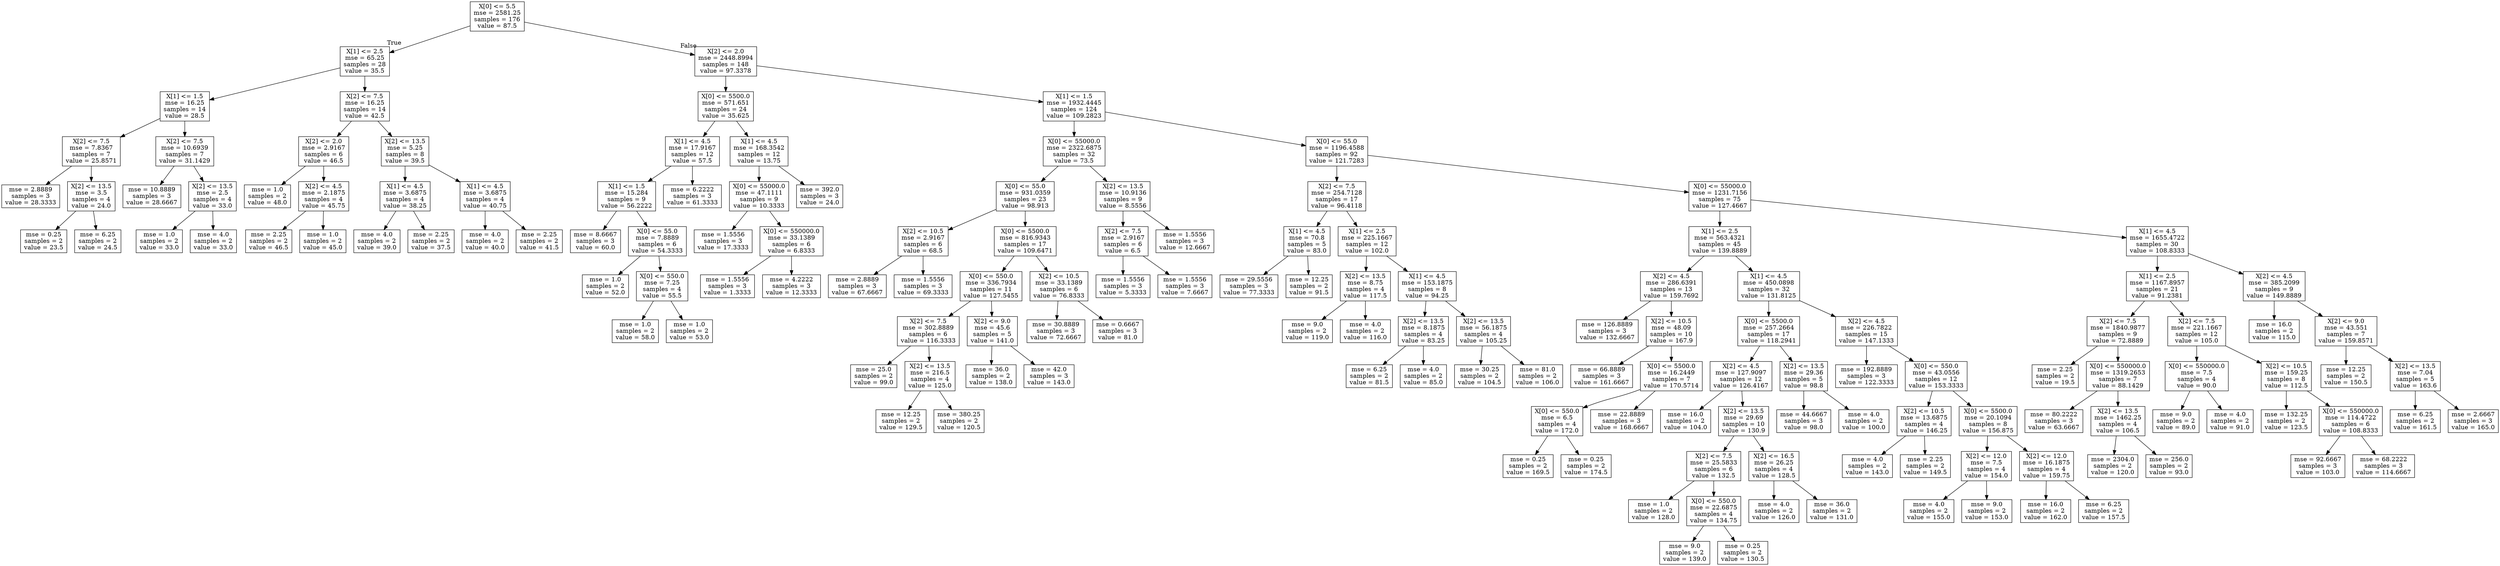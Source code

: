digraph Tree {
node [shape=box] ;
0 [label="X[0] <= 5.5\nmse = 2581.25\nsamples = 176\nvalue = 87.5"] ;
1 [label="X[1] <= 2.5\nmse = 65.25\nsamples = 28\nvalue = 35.5"] ;
0 -> 1 [labeldistance=2.5, labelangle=45, headlabel="True"] ;
2 [label="X[1] <= 1.5\nmse = 16.25\nsamples = 14\nvalue = 28.5"] ;
1 -> 2 ;
3 [label="X[2] <= 7.5\nmse = 7.8367\nsamples = 7\nvalue = 25.8571"] ;
2 -> 3 ;
4 [label="mse = 2.8889\nsamples = 3\nvalue = 28.3333"] ;
3 -> 4 ;
5 [label="X[2] <= 13.5\nmse = 3.5\nsamples = 4\nvalue = 24.0"] ;
3 -> 5 ;
6 [label="mse = 0.25\nsamples = 2\nvalue = 23.5"] ;
5 -> 6 ;
7 [label="mse = 6.25\nsamples = 2\nvalue = 24.5"] ;
5 -> 7 ;
8 [label="X[2] <= 7.5\nmse = 10.6939\nsamples = 7\nvalue = 31.1429"] ;
2 -> 8 ;
9 [label="mse = 10.8889\nsamples = 3\nvalue = 28.6667"] ;
8 -> 9 ;
10 [label="X[2] <= 13.5\nmse = 2.5\nsamples = 4\nvalue = 33.0"] ;
8 -> 10 ;
11 [label="mse = 1.0\nsamples = 2\nvalue = 33.0"] ;
10 -> 11 ;
12 [label="mse = 4.0\nsamples = 2\nvalue = 33.0"] ;
10 -> 12 ;
13 [label="X[2] <= 7.5\nmse = 16.25\nsamples = 14\nvalue = 42.5"] ;
1 -> 13 ;
14 [label="X[2] <= 2.0\nmse = 2.9167\nsamples = 6\nvalue = 46.5"] ;
13 -> 14 ;
15 [label="mse = 1.0\nsamples = 2\nvalue = 48.0"] ;
14 -> 15 ;
16 [label="X[2] <= 4.5\nmse = 2.1875\nsamples = 4\nvalue = 45.75"] ;
14 -> 16 ;
17 [label="mse = 2.25\nsamples = 2\nvalue = 46.5"] ;
16 -> 17 ;
18 [label="mse = 1.0\nsamples = 2\nvalue = 45.0"] ;
16 -> 18 ;
19 [label="X[2] <= 13.5\nmse = 5.25\nsamples = 8\nvalue = 39.5"] ;
13 -> 19 ;
20 [label="X[1] <= 4.5\nmse = 3.6875\nsamples = 4\nvalue = 38.25"] ;
19 -> 20 ;
21 [label="mse = 4.0\nsamples = 2\nvalue = 39.0"] ;
20 -> 21 ;
22 [label="mse = 2.25\nsamples = 2\nvalue = 37.5"] ;
20 -> 22 ;
23 [label="X[1] <= 4.5\nmse = 3.6875\nsamples = 4\nvalue = 40.75"] ;
19 -> 23 ;
24 [label="mse = 4.0\nsamples = 2\nvalue = 40.0"] ;
23 -> 24 ;
25 [label="mse = 2.25\nsamples = 2\nvalue = 41.5"] ;
23 -> 25 ;
26 [label="X[2] <= 2.0\nmse = 2448.8994\nsamples = 148\nvalue = 97.3378"] ;
0 -> 26 [labeldistance=2.5, labelangle=-45, headlabel="False"] ;
27 [label="X[0] <= 5500.0\nmse = 571.651\nsamples = 24\nvalue = 35.625"] ;
26 -> 27 ;
28 [label="X[1] <= 4.5\nmse = 17.9167\nsamples = 12\nvalue = 57.5"] ;
27 -> 28 ;
29 [label="X[1] <= 1.5\nmse = 15.284\nsamples = 9\nvalue = 56.2222"] ;
28 -> 29 ;
30 [label="mse = 8.6667\nsamples = 3\nvalue = 60.0"] ;
29 -> 30 ;
31 [label="X[0] <= 55.0\nmse = 7.8889\nsamples = 6\nvalue = 54.3333"] ;
29 -> 31 ;
32 [label="mse = 1.0\nsamples = 2\nvalue = 52.0"] ;
31 -> 32 ;
33 [label="X[0] <= 550.0\nmse = 7.25\nsamples = 4\nvalue = 55.5"] ;
31 -> 33 ;
34 [label="mse = 1.0\nsamples = 2\nvalue = 58.0"] ;
33 -> 34 ;
35 [label="mse = 1.0\nsamples = 2\nvalue = 53.0"] ;
33 -> 35 ;
36 [label="mse = 6.2222\nsamples = 3\nvalue = 61.3333"] ;
28 -> 36 ;
37 [label="X[1] <= 4.5\nmse = 168.3542\nsamples = 12\nvalue = 13.75"] ;
27 -> 37 ;
38 [label="X[0] <= 55000.0\nmse = 47.1111\nsamples = 9\nvalue = 10.3333"] ;
37 -> 38 ;
39 [label="mse = 1.5556\nsamples = 3\nvalue = 17.3333"] ;
38 -> 39 ;
40 [label="X[0] <= 550000.0\nmse = 33.1389\nsamples = 6\nvalue = 6.8333"] ;
38 -> 40 ;
41 [label="mse = 1.5556\nsamples = 3\nvalue = 1.3333"] ;
40 -> 41 ;
42 [label="mse = 4.2222\nsamples = 3\nvalue = 12.3333"] ;
40 -> 42 ;
43 [label="mse = 392.0\nsamples = 3\nvalue = 24.0"] ;
37 -> 43 ;
44 [label="X[1] <= 1.5\nmse = 1932.4445\nsamples = 124\nvalue = 109.2823"] ;
26 -> 44 ;
45 [label="X[0] <= 55000.0\nmse = 2322.6875\nsamples = 32\nvalue = 73.5"] ;
44 -> 45 ;
46 [label="X[0] <= 55.0\nmse = 931.0359\nsamples = 23\nvalue = 98.913"] ;
45 -> 46 ;
47 [label="X[2] <= 10.5\nmse = 2.9167\nsamples = 6\nvalue = 68.5"] ;
46 -> 47 ;
48 [label="mse = 2.8889\nsamples = 3\nvalue = 67.6667"] ;
47 -> 48 ;
49 [label="mse = 1.5556\nsamples = 3\nvalue = 69.3333"] ;
47 -> 49 ;
50 [label="X[0] <= 5500.0\nmse = 816.9343\nsamples = 17\nvalue = 109.6471"] ;
46 -> 50 ;
51 [label="X[0] <= 550.0\nmse = 336.7934\nsamples = 11\nvalue = 127.5455"] ;
50 -> 51 ;
52 [label="X[2] <= 7.5\nmse = 302.8889\nsamples = 6\nvalue = 116.3333"] ;
51 -> 52 ;
53 [label="mse = 25.0\nsamples = 2\nvalue = 99.0"] ;
52 -> 53 ;
54 [label="X[2] <= 13.5\nmse = 216.5\nsamples = 4\nvalue = 125.0"] ;
52 -> 54 ;
55 [label="mse = 12.25\nsamples = 2\nvalue = 129.5"] ;
54 -> 55 ;
56 [label="mse = 380.25\nsamples = 2\nvalue = 120.5"] ;
54 -> 56 ;
57 [label="X[2] <= 9.0\nmse = 45.6\nsamples = 5\nvalue = 141.0"] ;
51 -> 57 ;
58 [label="mse = 36.0\nsamples = 2\nvalue = 138.0"] ;
57 -> 58 ;
59 [label="mse = 42.0\nsamples = 3\nvalue = 143.0"] ;
57 -> 59 ;
60 [label="X[2] <= 10.5\nmse = 33.1389\nsamples = 6\nvalue = 76.8333"] ;
50 -> 60 ;
61 [label="mse = 30.8889\nsamples = 3\nvalue = 72.6667"] ;
60 -> 61 ;
62 [label="mse = 0.6667\nsamples = 3\nvalue = 81.0"] ;
60 -> 62 ;
63 [label="X[2] <= 13.5\nmse = 10.9136\nsamples = 9\nvalue = 8.5556"] ;
45 -> 63 ;
64 [label="X[2] <= 7.5\nmse = 2.9167\nsamples = 6\nvalue = 6.5"] ;
63 -> 64 ;
65 [label="mse = 1.5556\nsamples = 3\nvalue = 5.3333"] ;
64 -> 65 ;
66 [label="mse = 1.5556\nsamples = 3\nvalue = 7.6667"] ;
64 -> 66 ;
67 [label="mse = 1.5556\nsamples = 3\nvalue = 12.6667"] ;
63 -> 67 ;
68 [label="X[0] <= 55.0\nmse = 1196.4588\nsamples = 92\nvalue = 121.7283"] ;
44 -> 68 ;
69 [label="X[2] <= 7.5\nmse = 254.7128\nsamples = 17\nvalue = 96.4118"] ;
68 -> 69 ;
70 [label="X[1] <= 4.5\nmse = 70.8\nsamples = 5\nvalue = 83.0"] ;
69 -> 70 ;
71 [label="mse = 29.5556\nsamples = 3\nvalue = 77.3333"] ;
70 -> 71 ;
72 [label="mse = 12.25\nsamples = 2\nvalue = 91.5"] ;
70 -> 72 ;
73 [label="X[1] <= 2.5\nmse = 225.1667\nsamples = 12\nvalue = 102.0"] ;
69 -> 73 ;
74 [label="X[2] <= 13.5\nmse = 8.75\nsamples = 4\nvalue = 117.5"] ;
73 -> 74 ;
75 [label="mse = 9.0\nsamples = 2\nvalue = 119.0"] ;
74 -> 75 ;
76 [label="mse = 4.0\nsamples = 2\nvalue = 116.0"] ;
74 -> 76 ;
77 [label="X[1] <= 4.5\nmse = 153.1875\nsamples = 8\nvalue = 94.25"] ;
73 -> 77 ;
78 [label="X[2] <= 13.5\nmse = 8.1875\nsamples = 4\nvalue = 83.25"] ;
77 -> 78 ;
79 [label="mse = 6.25\nsamples = 2\nvalue = 81.5"] ;
78 -> 79 ;
80 [label="mse = 4.0\nsamples = 2\nvalue = 85.0"] ;
78 -> 80 ;
81 [label="X[2] <= 13.5\nmse = 56.1875\nsamples = 4\nvalue = 105.25"] ;
77 -> 81 ;
82 [label="mse = 30.25\nsamples = 2\nvalue = 104.5"] ;
81 -> 82 ;
83 [label="mse = 81.0\nsamples = 2\nvalue = 106.0"] ;
81 -> 83 ;
84 [label="X[0] <= 55000.0\nmse = 1231.7156\nsamples = 75\nvalue = 127.4667"] ;
68 -> 84 ;
85 [label="X[1] <= 2.5\nmse = 563.4321\nsamples = 45\nvalue = 139.8889"] ;
84 -> 85 ;
86 [label="X[2] <= 4.5\nmse = 286.6391\nsamples = 13\nvalue = 159.7692"] ;
85 -> 86 ;
87 [label="mse = 126.8889\nsamples = 3\nvalue = 132.6667"] ;
86 -> 87 ;
88 [label="X[2] <= 10.5\nmse = 48.09\nsamples = 10\nvalue = 167.9"] ;
86 -> 88 ;
89 [label="mse = 66.8889\nsamples = 3\nvalue = 161.6667"] ;
88 -> 89 ;
90 [label="X[0] <= 5500.0\nmse = 16.2449\nsamples = 7\nvalue = 170.5714"] ;
88 -> 90 ;
91 [label="X[0] <= 550.0\nmse = 6.5\nsamples = 4\nvalue = 172.0"] ;
90 -> 91 ;
92 [label="mse = 0.25\nsamples = 2\nvalue = 169.5"] ;
91 -> 92 ;
93 [label="mse = 0.25\nsamples = 2\nvalue = 174.5"] ;
91 -> 93 ;
94 [label="mse = 22.8889\nsamples = 3\nvalue = 168.6667"] ;
90 -> 94 ;
95 [label="X[1] <= 4.5\nmse = 450.0898\nsamples = 32\nvalue = 131.8125"] ;
85 -> 95 ;
96 [label="X[0] <= 5500.0\nmse = 257.2664\nsamples = 17\nvalue = 118.2941"] ;
95 -> 96 ;
97 [label="X[2] <= 4.5\nmse = 127.9097\nsamples = 12\nvalue = 126.4167"] ;
96 -> 97 ;
98 [label="mse = 16.0\nsamples = 2\nvalue = 104.0"] ;
97 -> 98 ;
99 [label="X[2] <= 13.5\nmse = 29.69\nsamples = 10\nvalue = 130.9"] ;
97 -> 99 ;
100 [label="X[2] <= 7.5\nmse = 25.5833\nsamples = 6\nvalue = 132.5"] ;
99 -> 100 ;
101 [label="mse = 1.0\nsamples = 2\nvalue = 128.0"] ;
100 -> 101 ;
102 [label="X[0] <= 550.0\nmse = 22.6875\nsamples = 4\nvalue = 134.75"] ;
100 -> 102 ;
103 [label="mse = 9.0\nsamples = 2\nvalue = 139.0"] ;
102 -> 103 ;
104 [label="mse = 0.25\nsamples = 2\nvalue = 130.5"] ;
102 -> 104 ;
105 [label="X[2] <= 16.5\nmse = 26.25\nsamples = 4\nvalue = 128.5"] ;
99 -> 105 ;
106 [label="mse = 4.0\nsamples = 2\nvalue = 126.0"] ;
105 -> 106 ;
107 [label="mse = 36.0\nsamples = 2\nvalue = 131.0"] ;
105 -> 107 ;
108 [label="X[2] <= 13.5\nmse = 29.36\nsamples = 5\nvalue = 98.8"] ;
96 -> 108 ;
109 [label="mse = 44.6667\nsamples = 3\nvalue = 98.0"] ;
108 -> 109 ;
110 [label="mse = 4.0\nsamples = 2\nvalue = 100.0"] ;
108 -> 110 ;
111 [label="X[2] <= 4.5\nmse = 226.7822\nsamples = 15\nvalue = 147.1333"] ;
95 -> 111 ;
112 [label="mse = 192.8889\nsamples = 3\nvalue = 122.3333"] ;
111 -> 112 ;
113 [label="X[0] <= 550.0\nmse = 43.0556\nsamples = 12\nvalue = 153.3333"] ;
111 -> 113 ;
114 [label="X[2] <= 10.5\nmse = 13.6875\nsamples = 4\nvalue = 146.25"] ;
113 -> 114 ;
115 [label="mse = 4.0\nsamples = 2\nvalue = 143.0"] ;
114 -> 115 ;
116 [label="mse = 2.25\nsamples = 2\nvalue = 149.5"] ;
114 -> 116 ;
117 [label="X[0] <= 5500.0\nmse = 20.1094\nsamples = 8\nvalue = 156.875"] ;
113 -> 117 ;
118 [label="X[2] <= 12.0\nmse = 7.5\nsamples = 4\nvalue = 154.0"] ;
117 -> 118 ;
119 [label="mse = 4.0\nsamples = 2\nvalue = 155.0"] ;
118 -> 119 ;
120 [label="mse = 9.0\nsamples = 2\nvalue = 153.0"] ;
118 -> 120 ;
121 [label="X[2] <= 12.0\nmse = 16.1875\nsamples = 4\nvalue = 159.75"] ;
117 -> 121 ;
122 [label="mse = 16.0\nsamples = 2\nvalue = 162.0"] ;
121 -> 122 ;
123 [label="mse = 6.25\nsamples = 2\nvalue = 157.5"] ;
121 -> 123 ;
124 [label="X[1] <= 4.5\nmse = 1655.4722\nsamples = 30\nvalue = 108.8333"] ;
84 -> 124 ;
125 [label="X[1] <= 2.5\nmse = 1167.8957\nsamples = 21\nvalue = 91.2381"] ;
124 -> 125 ;
126 [label="X[2] <= 7.5\nmse = 1840.9877\nsamples = 9\nvalue = 72.8889"] ;
125 -> 126 ;
127 [label="mse = 2.25\nsamples = 2\nvalue = 19.5"] ;
126 -> 127 ;
128 [label="X[0] <= 550000.0\nmse = 1319.2653\nsamples = 7\nvalue = 88.1429"] ;
126 -> 128 ;
129 [label="mse = 80.2222\nsamples = 3\nvalue = 63.6667"] ;
128 -> 129 ;
130 [label="X[2] <= 13.5\nmse = 1462.25\nsamples = 4\nvalue = 106.5"] ;
128 -> 130 ;
131 [label="mse = 2304.0\nsamples = 2\nvalue = 120.0"] ;
130 -> 131 ;
132 [label="mse = 256.0\nsamples = 2\nvalue = 93.0"] ;
130 -> 132 ;
133 [label="X[2] <= 7.5\nmse = 221.1667\nsamples = 12\nvalue = 105.0"] ;
125 -> 133 ;
134 [label="X[0] <= 550000.0\nmse = 7.5\nsamples = 4\nvalue = 90.0"] ;
133 -> 134 ;
135 [label="mse = 9.0\nsamples = 2\nvalue = 89.0"] ;
134 -> 135 ;
136 [label="mse = 4.0\nsamples = 2\nvalue = 91.0"] ;
134 -> 136 ;
137 [label="X[2] <= 10.5\nmse = 159.25\nsamples = 8\nvalue = 112.5"] ;
133 -> 137 ;
138 [label="mse = 132.25\nsamples = 2\nvalue = 123.5"] ;
137 -> 138 ;
139 [label="X[0] <= 550000.0\nmse = 114.4722\nsamples = 6\nvalue = 108.8333"] ;
137 -> 139 ;
140 [label="mse = 92.6667\nsamples = 3\nvalue = 103.0"] ;
139 -> 140 ;
141 [label="mse = 68.2222\nsamples = 3\nvalue = 114.6667"] ;
139 -> 141 ;
142 [label="X[2] <= 4.5\nmse = 385.2099\nsamples = 9\nvalue = 149.8889"] ;
124 -> 142 ;
143 [label="mse = 16.0\nsamples = 2\nvalue = 115.0"] ;
142 -> 143 ;
144 [label="X[2] <= 9.0\nmse = 43.551\nsamples = 7\nvalue = 159.8571"] ;
142 -> 144 ;
145 [label="mse = 12.25\nsamples = 2\nvalue = 150.5"] ;
144 -> 145 ;
146 [label="X[2] <= 13.5\nmse = 7.04\nsamples = 5\nvalue = 163.6"] ;
144 -> 146 ;
147 [label="mse = 6.25\nsamples = 2\nvalue = 161.5"] ;
146 -> 147 ;
148 [label="mse = 2.6667\nsamples = 3\nvalue = 165.0"] ;
146 -> 148 ;
}